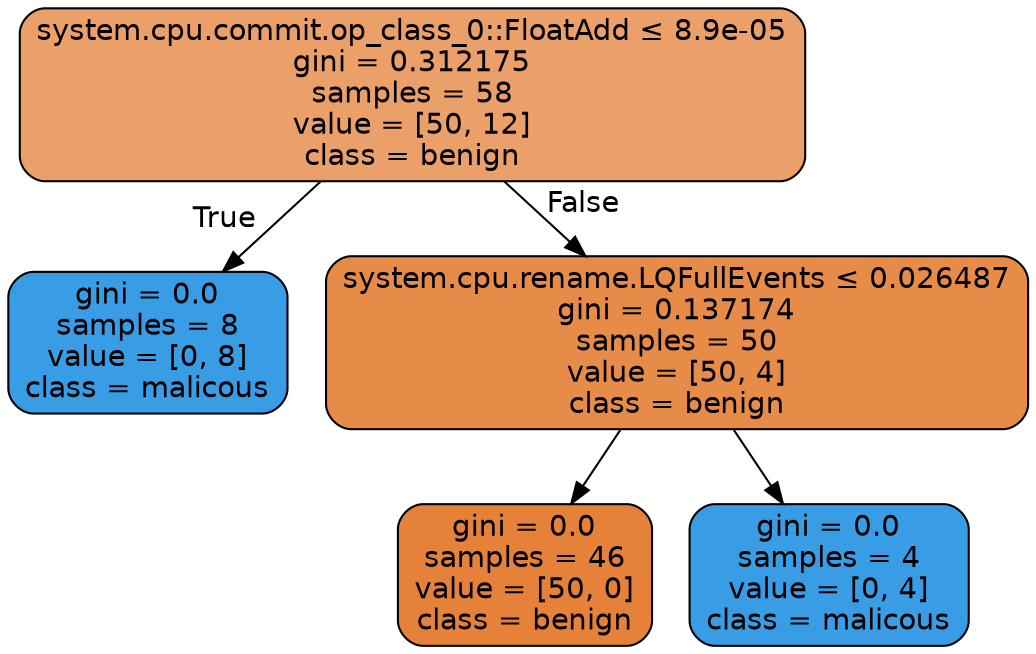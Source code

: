 digraph Tree {
node [shape=box, style="filled, rounded", color="black", fontname=helvetica] ;
edge [fontname=helvetica] ;
0 [label=<system.cpu.commit.op_class_0::FloatAdd &le; 8.9e-05<br/>gini = 0.312175<br/>samples = 58<br/>value = [50, 12]<br/>class = benign>, fillcolor="#eb9f69"] ;
1 [label=<gini = 0.0<br/>samples = 8<br/>value = [0, 8]<br/>class = malicous>, fillcolor="#399de5"] ;
0 -> 1 [labeldistance=2.5, labelangle=45, headlabel="True"] ;
2 [label=<system.cpu.rename.LQFullEvents &le; 0.026487<br/>gini = 0.137174<br/>samples = 50<br/>value = [50, 4]<br/>class = benign>, fillcolor="#e78b49"] ;
0 -> 2 [labeldistance=2.5, labelangle=-45, headlabel="False"] ;
3 [label=<gini = 0.0<br/>samples = 46<br/>value = [50, 0]<br/>class = benign>, fillcolor="#e58139"] ;
2 -> 3 ;
4 [label=<gini = 0.0<br/>samples = 4<br/>value = [0, 4]<br/>class = malicous>, fillcolor="#399de5"] ;
2 -> 4 ;
}
